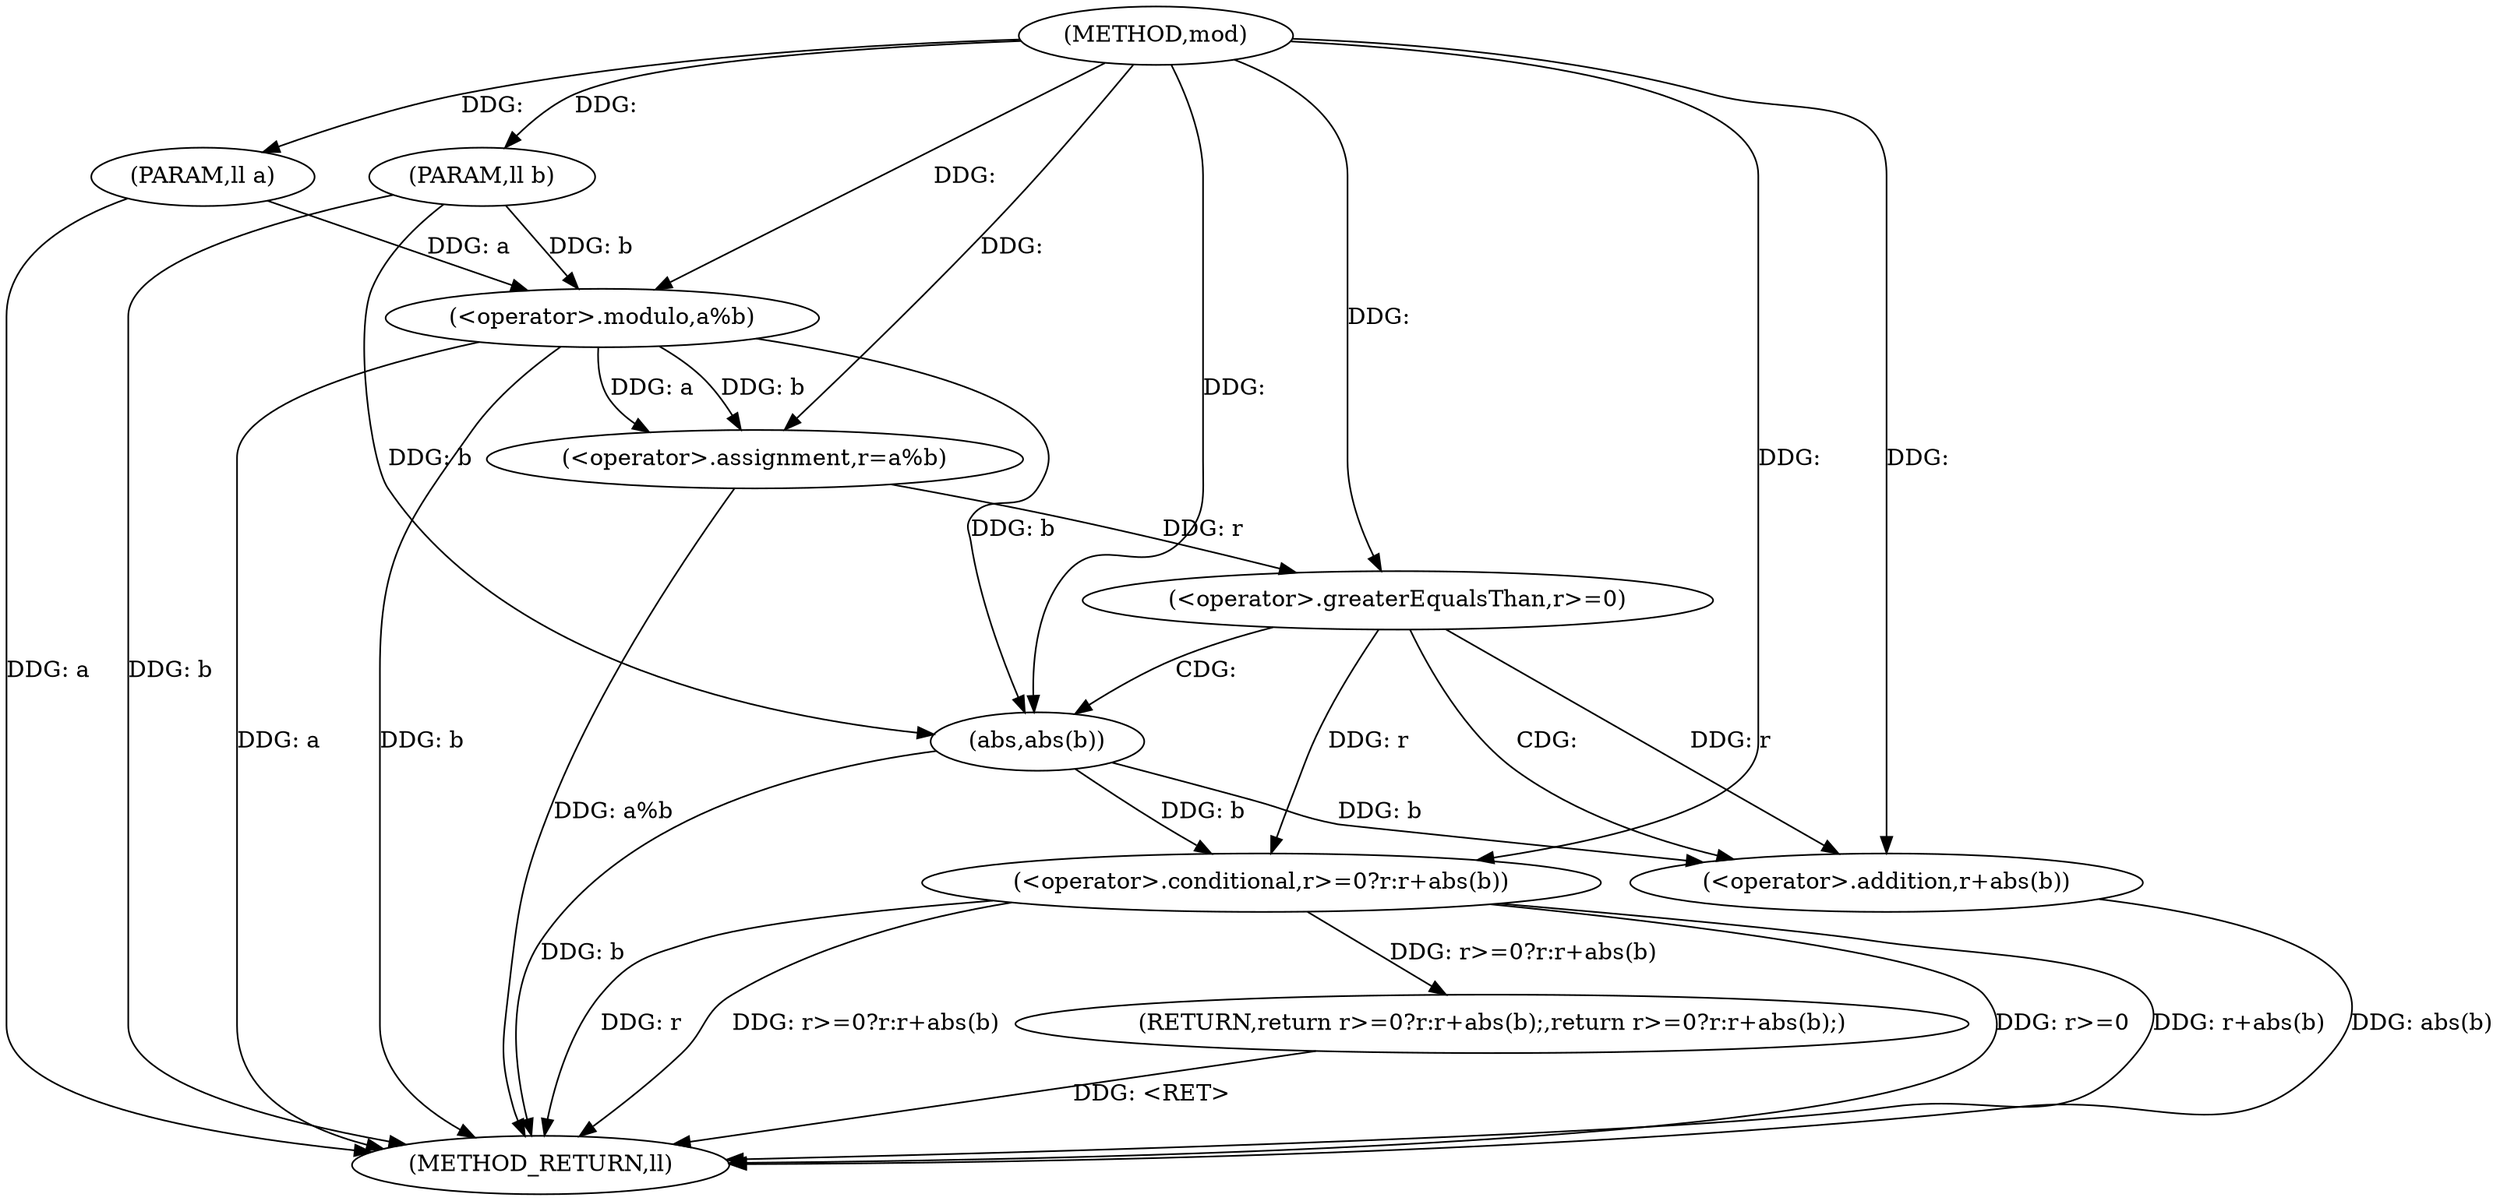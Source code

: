 digraph "mod" {  
"1000167" [label = "(METHOD,mod)" ]
"1000187" [label = "(METHOD_RETURN,ll)" ]
"1000168" [label = "(PARAM,ll a)" ]
"1000169" [label = "(PARAM,ll b)" ]
"1000172" [label = "(<operator>.assignment,r=a%b)" ]
"1000177" [label = "(RETURN,return r>=0?r:r+abs(b);,return r>=0?r:r+abs(b);)" ]
"1000178" [label = "(<operator>.conditional,r>=0?r:r+abs(b))" ]
"1000174" [label = "(<operator>.modulo,a%b)" ]
"1000179" [label = "(<operator>.greaterEqualsThan,r>=0)" ]
"1000183" [label = "(<operator>.addition,r+abs(b))" ]
"1000185" [label = "(abs,abs(b))" ]
  "1000177" -> "1000187"  [ label = "DDG: <RET>"] 
  "1000168" -> "1000187"  [ label = "DDG: a"] 
  "1000169" -> "1000187"  [ label = "DDG: b"] 
  "1000174" -> "1000187"  [ label = "DDG: a"] 
  "1000174" -> "1000187"  [ label = "DDG: b"] 
  "1000172" -> "1000187"  [ label = "DDG: a%b"] 
  "1000178" -> "1000187"  [ label = "DDG: r>=0"] 
  "1000185" -> "1000187"  [ label = "DDG: b"] 
  "1000183" -> "1000187"  [ label = "DDG: abs(b)"] 
  "1000178" -> "1000187"  [ label = "DDG: r+abs(b)"] 
  "1000178" -> "1000187"  [ label = "DDG: r"] 
  "1000178" -> "1000187"  [ label = "DDG: r>=0?r:r+abs(b)"] 
  "1000167" -> "1000168"  [ label = "DDG: "] 
  "1000167" -> "1000169"  [ label = "DDG: "] 
  "1000174" -> "1000172"  [ label = "DDG: b"] 
  "1000174" -> "1000172"  [ label = "DDG: a"] 
  "1000178" -> "1000177"  [ label = "DDG: r>=0?r:r+abs(b)"] 
  "1000167" -> "1000172"  [ label = "DDG: "] 
  "1000179" -> "1000178"  [ label = "DDG: r"] 
  "1000167" -> "1000178"  [ label = "DDG: "] 
  "1000185" -> "1000178"  [ label = "DDG: b"] 
  "1000168" -> "1000174"  [ label = "DDG: a"] 
  "1000167" -> "1000174"  [ label = "DDG: "] 
  "1000169" -> "1000174"  [ label = "DDG: b"] 
  "1000172" -> "1000179"  [ label = "DDG: r"] 
  "1000167" -> "1000179"  [ label = "DDG: "] 
  "1000179" -> "1000183"  [ label = "DDG: r"] 
  "1000167" -> "1000183"  [ label = "DDG: "] 
  "1000185" -> "1000183"  [ label = "DDG: b"] 
  "1000174" -> "1000185"  [ label = "DDG: b"] 
  "1000169" -> "1000185"  [ label = "DDG: b"] 
  "1000167" -> "1000185"  [ label = "DDG: "] 
  "1000179" -> "1000183"  [ label = "CDG: "] 
  "1000179" -> "1000185"  [ label = "CDG: "] 
}
